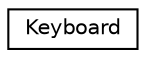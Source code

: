 digraph "Graphical Class Hierarchy"
{
 // LATEX_PDF_SIZE
  edge [fontname="Helvetica",fontsize="10",labelfontname="Helvetica",labelfontsize="10"];
  node [fontname="Helvetica",fontsize="10",shape=record];
  rankdir="LR";
  Node0 [label="Keyboard",height=0.2,width=0.4,color="black", fillcolor="white", style="filled",URL="$classKeyboard.html",tooltip=" "];
}
